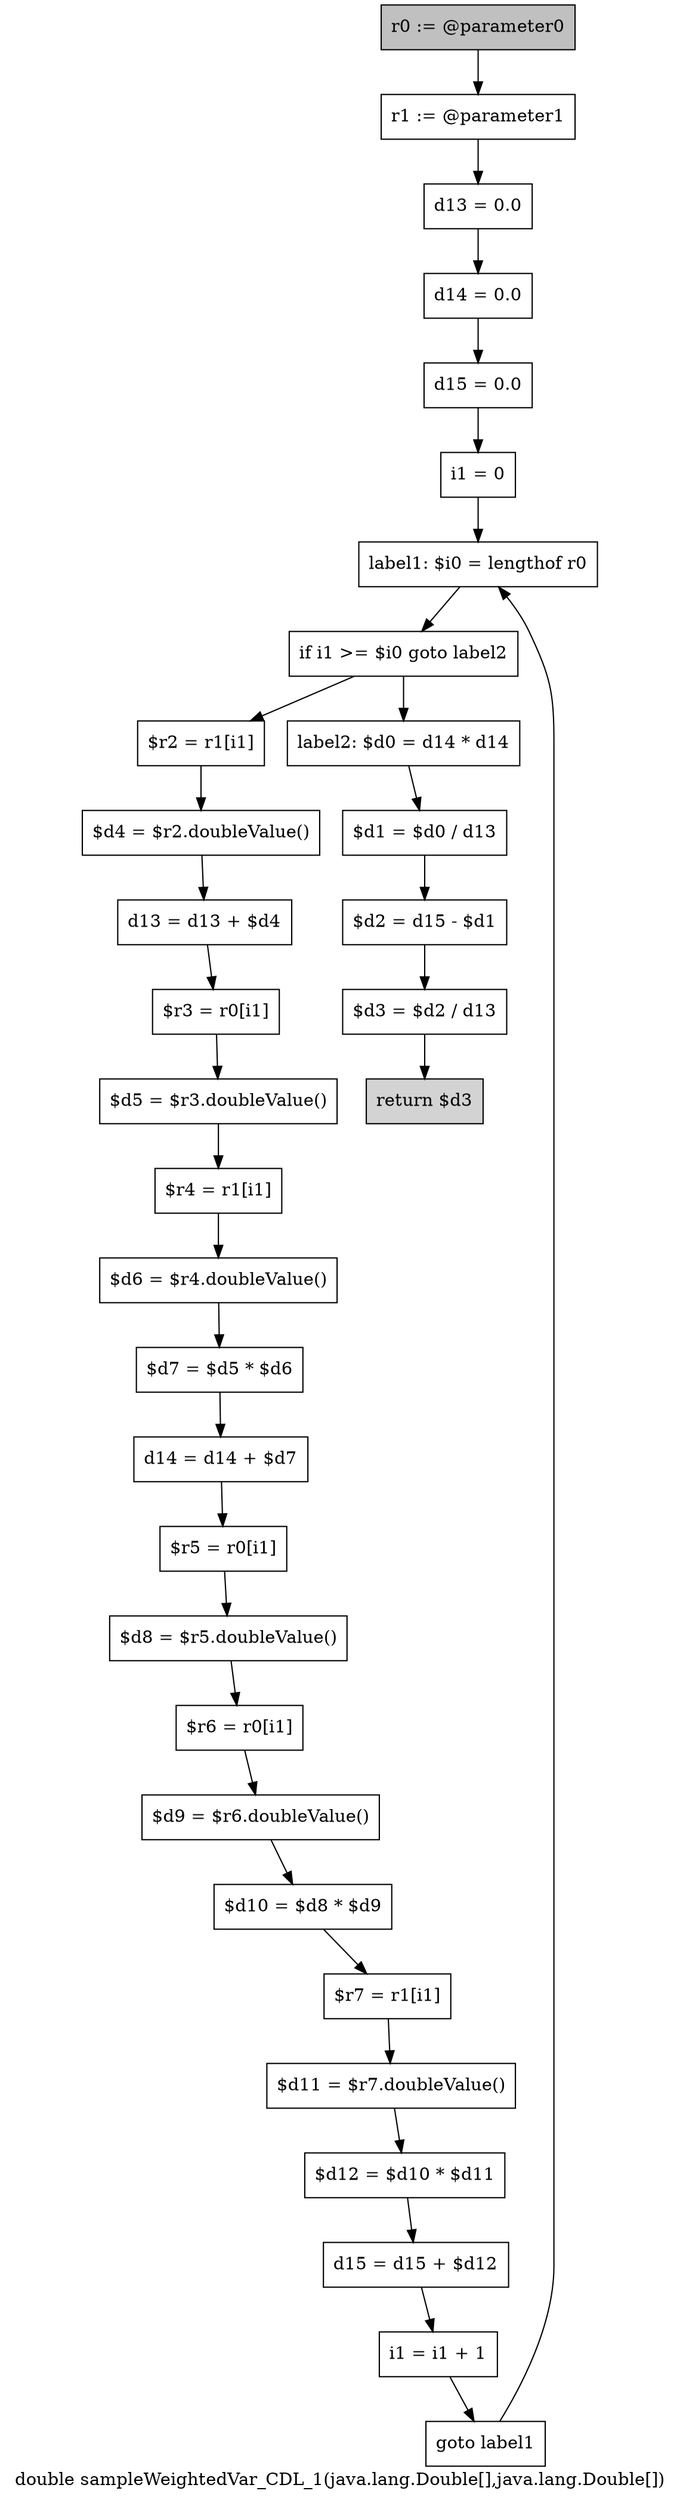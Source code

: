 digraph "double sampleWeightedVar_CDL_1(java.lang.Double[],java.lang.Double[])" {
    label="double sampleWeightedVar_CDL_1(java.lang.Double[],java.lang.Double[])";
    node [shape=box];
    "0" [style=filled,fillcolor=gray,label="r0 := @parameter0",];
    "1" [label="r1 := @parameter1",];
    "0"->"1";
    "2" [label="d13 = 0.0",];
    "1"->"2";
    "3" [label="d14 = 0.0",];
    "2"->"3";
    "4" [label="d15 = 0.0",];
    "3"->"4";
    "5" [label="i1 = 0",];
    "4"->"5";
    "6" [label="label1: $i0 = lengthof r0",];
    "5"->"6";
    "7" [label="if i1 >= $i0 goto label2",];
    "6"->"7";
    "8" [label="$r2 = r1[i1]",];
    "7"->"8";
    "28" [label="label2: $d0 = d14 * d14",];
    "7"->"28";
    "9" [label="$d4 = $r2.doubleValue()",];
    "8"->"9";
    "10" [label="d13 = d13 + $d4",];
    "9"->"10";
    "11" [label="$r3 = r0[i1]",];
    "10"->"11";
    "12" [label="$d5 = $r3.doubleValue()",];
    "11"->"12";
    "13" [label="$r4 = r1[i1]",];
    "12"->"13";
    "14" [label="$d6 = $r4.doubleValue()",];
    "13"->"14";
    "15" [label="$d7 = $d5 * $d6",];
    "14"->"15";
    "16" [label="d14 = d14 + $d7",];
    "15"->"16";
    "17" [label="$r5 = r0[i1]",];
    "16"->"17";
    "18" [label="$d8 = $r5.doubleValue()",];
    "17"->"18";
    "19" [label="$r6 = r0[i1]",];
    "18"->"19";
    "20" [label="$d9 = $r6.doubleValue()",];
    "19"->"20";
    "21" [label="$d10 = $d8 * $d9",];
    "20"->"21";
    "22" [label="$r7 = r1[i1]",];
    "21"->"22";
    "23" [label="$d11 = $r7.doubleValue()",];
    "22"->"23";
    "24" [label="$d12 = $d10 * $d11",];
    "23"->"24";
    "25" [label="d15 = d15 + $d12",];
    "24"->"25";
    "26" [label="i1 = i1 + 1",];
    "25"->"26";
    "27" [label="goto label1",];
    "26"->"27";
    "27"->"6";
    "29" [label="$d1 = $d0 / d13",];
    "28"->"29";
    "30" [label="$d2 = d15 - $d1",];
    "29"->"30";
    "31" [label="$d3 = $d2 / d13",];
    "30"->"31";
    "32" [style=filled,fillcolor=lightgray,label="return $d3",];
    "31"->"32";
}
